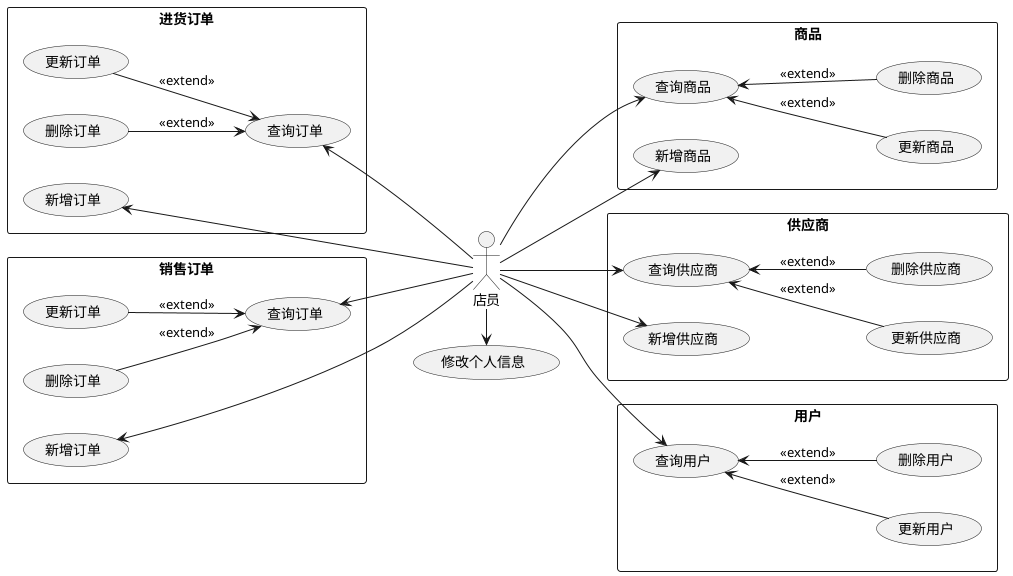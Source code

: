 @startuml
left to right direction
rectangle 商品 {
  usecase "查询商品" as UC1
  usecase "更新商品" as UC3
  usecase "删除商品" as UC2
  usecase "新增商品" as UC4
}
rectangle 供应商 {
  usecase "查询供应商" as UC11
  usecase "新增供应商" as UC13
  usecase "更新供应商" as UC12
  usecase "删除供应商" as UC14


}
rectangle 用户 {
  usecase "查询用户" as UC21
  usecase "更新用户" as UC22
  usecase "删除用户" as UC23
}
rectangle 进货订单 {
  usecase "查询订单" as UC31
  usecase "更新订单" as UC32
  usecase "删除订单" as UC33
  usecase "新增订单" as UC34
}
rectangle 销售订单 {
  usecase "查询订单" as UC41
  usecase "更新订单" as UC42
  usecase "删除订单" as UC43
  usecase "新增订单" as UC44
}
店员 --> UC1
店员 --> UC4
店员 --> UC11
店员 --> UC13
店员 --> UC21
店员 -up-> UC31
店员 -up-> UC34
店员 -up-> UC41
店员 -up-> UC44
店员 -> (修改个人信息)
UC2 -up-> UC1 : <<extend>>
UC3 -up-> UC1 : <<extend>>
UC12 -up-> UC11 : <<extend>>
UC14 -up-> UC11 : <<extend>>
UC22 -up-> UC21 : <<extend>>
UC23 -up-> UC21 : <<extend>>
UC32 -down-> UC31 : <<extend>>
UC33 -down-> UC31 : <<extend>>
UC42 -down-> UC41 : <<extend>>
UC43 -down-> UC41 : <<extend>>
@endnuml